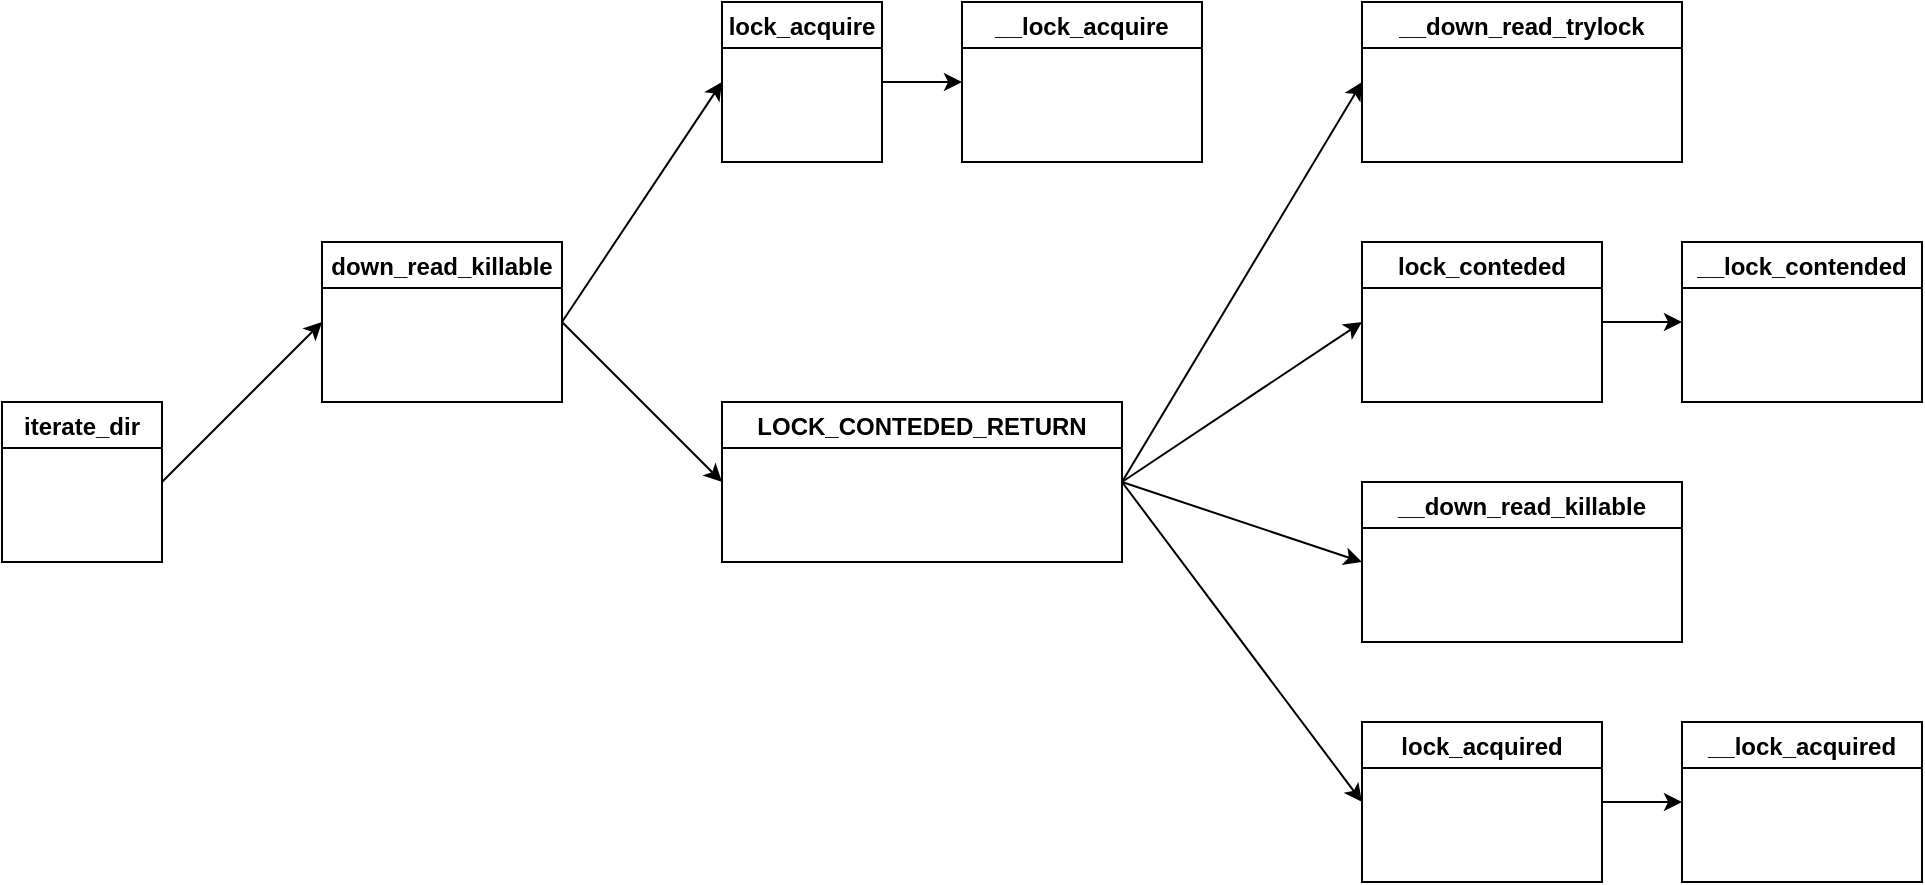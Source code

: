<mxfile version="17.4.3" type="github">
  <diagram id="yOn-xhExWEpng2JPLzGH" name="Page-1">
    <mxGraphModel dx="1038" dy="579" grid="1" gridSize="10" guides="1" tooltips="1" connect="1" arrows="1" fold="1" page="1" pageScale="1" pageWidth="827" pageHeight="1169" math="0" shadow="0">
      <root>
        <mxCell id="0" />
        <mxCell id="1" parent="0" />
        <mxCell id="2X6CKyZINtei1i9X0Oyo-2" value="iterate_dir" style="swimlane;" vertex="1" parent="1">
          <mxGeometry x="40" y="200" width="80" height="80" as="geometry" />
        </mxCell>
        <mxCell id="2X6CKyZINtei1i9X0Oyo-3" value="down_read_killable" style="swimlane;" vertex="1" parent="1">
          <mxGeometry x="200" y="120" width="120" height="80" as="geometry" />
        </mxCell>
        <mxCell id="2X6CKyZINtei1i9X0Oyo-5" value="lock_acquire" style="swimlane;startSize=23;" vertex="1" parent="1">
          <mxGeometry x="400" width="80" height="80" as="geometry" />
        </mxCell>
        <mxCell id="2X6CKyZINtei1i9X0Oyo-27" value="__lock_acquire" style="swimlane;startSize=23;" vertex="1" parent="1">
          <mxGeometry x="520" width="120" height="80" as="geometry" />
        </mxCell>
        <mxCell id="2X6CKyZINtei1i9X0Oyo-28" value="LOCK_CONTEDED_RETURN" style="swimlane;" vertex="1" parent="1">
          <mxGeometry x="400" y="200" width="200" height="80" as="geometry" />
        </mxCell>
        <mxCell id="2X6CKyZINtei1i9X0Oyo-29" value="__down_read_trylock" style="swimlane;" vertex="1" parent="1">
          <mxGeometry x="720" width="160" height="80" as="geometry" />
        </mxCell>
        <mxCell id="2X6CKyZINtei1i9X0Oyo-30" value="lock_conteded" style="swimlane;startSize=23;" vertex="1" parent="1">
          <mxGeometry x="720" y="120" width="120" height="80" as="geometry" />
        </mxCell>
        <mxCell id="2X6CKyZINtei1i9X0Oyo-31" value="__lock_contended" style="swimlane;startSize=23;" vertex="1" parent="1">
          <mxGeometry x="880" y="120" width="120" height="80" as="geometry" />
        </mxCell>
        <mxCell id="2X6CKyZINtei1i9X0Oyo-32" value="__down_read_killable" style="swimlane;" vertex="1" parent="1">
          <mxGeometry x="720" y="240" width="160" height="80" as="geometry" />
        </mxCell>
        <mxCell id="2X6CKyZINtei1i9X0Oyo-33" value="lock_acquired" style="swimlane;startSize=23;" vertex="1" parent="1">
          <mxGeometry x="720" y="360" width="120" height="80" as="geometry" />
        </mxCell>
        <mxCell id="2X6CKyZINtei1i9X0Oyo-34" value="__lock_acquired" style="swimlane;startSize=23;" vertex="1" parent="1">
          <mxGeometry x="880" y="360" width="120" height="80" as="geometry" />
        </mxCell>
        <mxCell id="2X6CKyZINtei1i9X0Oyo-36" value="" style="endArrow=classic;html=1;rounded=0;entryX=0;entryY=0.5;entryDx=0;entryDy=0;" edge="1" parent="1" target="2X6CKyZINtei1i9X0Oyo-3">
          <mxGeometry width="50" height="50" relative="1" as="geometry">
            <mxPoint x="120" y="240" as="sourcePoint" />
            <mxPoint x="170" y="190" as="targetPoint" />
          </mxGeometry>
        </mxCell>
        <mxCell id="2X6CKyZINtei1i9X0Oyo-37" value="" style="endArrow=classic;html=1;rounded=0;exitX=1;exitY=0.5;exitDx=0;exitDy=0;entryX=0;entryY=0.5;entryDx=0;entryDy=0;" edge="1" parent="1" source="2X6CKyZINtei1i9X0Oyo-3" target="2X6CKyZINtei1i9X0Oyo-5">
          <mxGeometry width="50" height="50" relative="1" as="geometry">
            <mxPoint x="320" y="170" as="sourcePoint" />
            <mxPoint x="370" y="120" as="targetPoint" />
          </mxGeometry>
        </mxCell>
        <mxCell id="2X6CKyZINtei1i9X0Oyo-38" value="" style="endArrow=classic;html=1;rounded=0;entryX=0;entryY=0.5;entryDx=0;entryDy=0;exitX=1;exitY=0.5;exitDx=0;exitDy=0;" edge="1" parent="1" source="2X6CKyZINtei1i9X0Oyo-5" target="2X6CKyZINtei1i9X0Oyo-27">
          <mxGeometry width="50" height="50" relative="1" as="geometry">
            <mxPoint x="480" y="80" as="sourcePoint" />
            <mxPoint x="530" y="30" as="targetPoint" />
          </mxGeometry>
        </mxCell>
        <mxCell id="2X6CKyZINtei1i9X0Oyo-39" value="" style="endArrow=classic;html=1;rounded=0;entryX=0;entryY=0.5;entryDx=0;entryDy=0;" edge="1" parent="1" target="2X6CKyZINtei1i9X0Oyo-28">
          <mxGeometry width="50" height="50" relative="1" as="geometry">
            <mxPoint x="320" y="160" as="sourcePoint" />
            <mxPoint x="370" y="110" as="targetPoint" />
          </mxGeometry>
        </mxCell>
        <mxCell id="2X6CKyZINtei1i9X0Oyo-40" value="" style="endArrow=classic;html=1;rounded=0;entryX=0;entryY=0.5;entryDx=0;entryDy=0;" edge="1" parent="1" target="2X6CKyZINtei1i9X0Oyo-29">
          <mxGeometry width="50" height="50" relative="1" as="geometry">
            <mxPoint x="600" y="240" as="sourcePoint" />
            <mxPoint x="650" y="190" as="targetPoint" />
          </mxGeometry>
        </mxCell>
        <mxCell id="2X6CKyZINtei1i9X0Oyo-41" value="" style="endArrow=classic;html=1;rounded=0;entryX=0;entryY=0.5;entryDx=0;entryDy=0;" edge="1" parent="1" target="2X6CKyZINtei1i9X0Oyo-30">
          <mxGeometry width="50" height="50" relative="1" as="geometry">
            <mxPoint x="600" y="240" as="sourcePoint" />
            <mxPoint x="650" y="190" as="targetPoint" />
          </mxGeometry>
        </mxCell>
        <mxCell id="2X6CKyZINtei1i9X0Oyo-42" value="" style="endArrow=classic;html=1;rounded=0;entryX=0;entryY=0.5;entryDx=0;entryDy=0;" edge="1" parent="1" target="2X6CKyZINtei1i9X0Oyo-31">
          <mxGeometry width="50" height="50" relative="1" as="geometry">
            <mxPoint x="840" y="160" as="sourcePoint" />
            <mxPoint x="890" y="110" as="targetPoint" />
          </mxGeometry>
        </mxCell>
        <mxCell id="2X6CKyZINtei1i9X0Oyo-43" value="" style="endArrow=classic;html=1;rounded=0;entryX=0;entryY=0.5;entryDx=0;entryDy=0;" edge="1" parent="1" target="2X6CKyZINtei1i9X0Oyo-32">
          <mxGeometry width="50" height="50" relative="1" as="geometry">
            <mxPoint x="600" y="240" as="sourcePoint" />
            <mxPoint x="650" y="190" as="targetPoint" />
          </mxGeometry>
        </mxCell>
        <mxCell id="2X6CKyZINtei1i9X0Oyo-44" value="" style="endArrow=classic;html=1;rounded=0;entryX=0;entryY=0.5;entryDx=0;entryDy=0;" edge="1" parent="1" target="2X6CKyZINtei1i9X0Oyo-33">
          <mxGeometry width="50" height="50" relative="1" as="geometry">
            <mxPoint x="600" y="240" as="sourcePoint" />
            <mxPoint x="650" y="190" as="targetPoint" />
          </mxGeometry>
        </mxCell>
        <mxCell id="2X6CKyZINtei1i9X0Oyo-45" value="" style="endArrow=classic;html=1;rounded=0;entryX=0;entryY=0.5;entryDx=0;entryDy=0;" edge="1" parent="1" target="2X6CKyZINtei1i9X0Oyo-34">
          <mxGeometry width="50" height="50" relative="1" as="geometry">
            <mxPoint x="840" y="400" as="sourcePoint" />
            <mxPoint x="890" y="350" as="targetPoint" />
          </mxGeometry>
        </mxCell>
      </root>
    </mxGraphModel>
  </diagram>
</mxfile>
